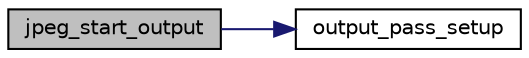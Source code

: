 digraph "jpeg_start_output"
{
 // LATEX_PDF_SIZE
  bgcolor="transparent";
  edge [fontname="Helvetica",fontsize="10",labelfontname="Helvetica",labelfontsize="10"];
  node [fontname="Helvetica",fontsize="10",shape=record];
  rankdir="LR";
  Node9 [label="jpeg_start_output",height=0.2,width=0.4,color="black", fillcolor="grey75", style="filled", fontcolor="black",tooltip=" "];
  Node9 -> Node10 [color="midnightblue",fontsize="10",style="solid"];
  Node10 [label="output_pass_setup",height=0.2,width=0.4,color="black",URL="$jdapistd_8c.html#a55c149229e499a5e3a4bf1af0c573d96",tooltip=" "];
}
